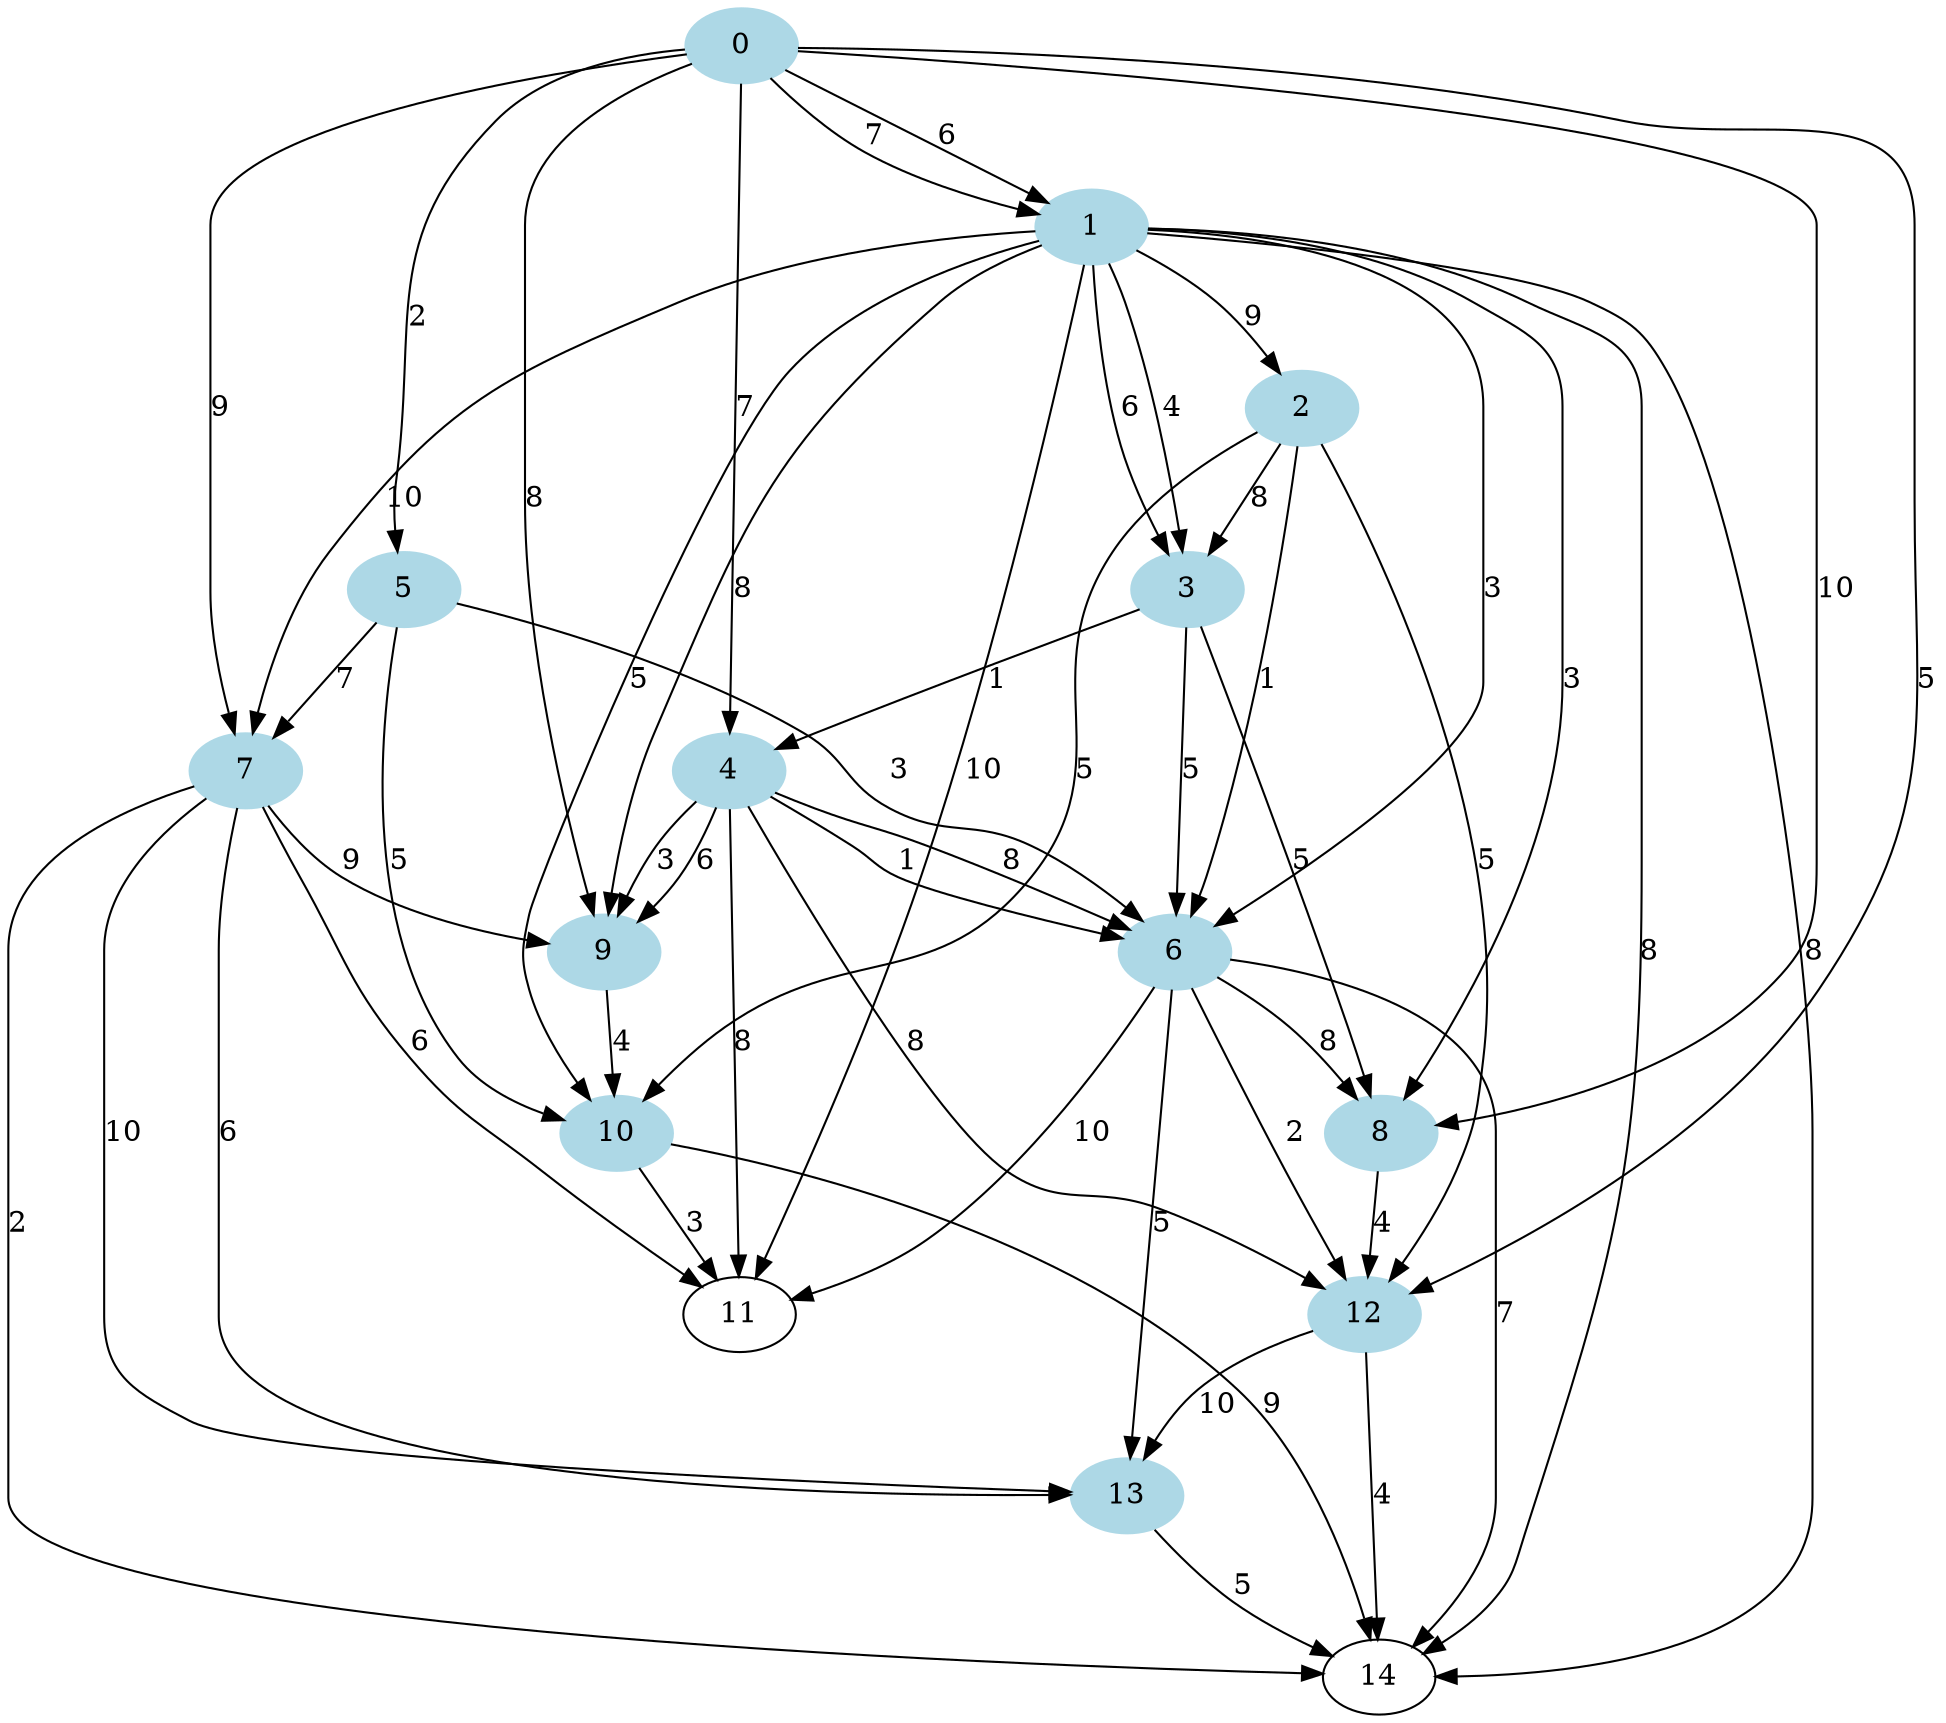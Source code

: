 digraph AmplifierPlacement {
  0 [style=filled, color=lightblue, label="0"];
  1 [style=filled, color=lightblue, label="1"];
  2 [style=filled, color=lightblue, label="2"];
  3 [style=filled, color=lightblue, label="3"];
  4 [style=filled, color=lightblue, label="4"];
  5 [style=filled, color=lightblue, label="5"];
  6 [style=filled, color=lightblue, label="6"];
  7 [style=filled, color=lightblue, label="7"];
  8 [style=filled, color=lightblue, label="8"];
  9 [style=filled, color=lightblue, label="9"];
  10 [style=filled, color=lightblue, label="10"];
  11 [label="11"];
  12 [style=filled, color=lightblue, label="12"];
  13 [style=filled, color=lightblue, label="13"];
  14 [label="14"];
  0 -> 1 [label="6"];
  0 -> 5 [label="2"];
  0 -> 1 [label="7"];
  0 -> 4 [label="7"];
  0 -> 7 [label="9"];
  0 -> 8 [label="10"];
  0 -> 9 [label="8"];
  0 -> 12 [label="5"];
  1 -> 2 [label="9"];
  1 -> 3 [label="6"];
  1 -> 8 [label="3"];
  1 -> 14 [label="8"];
  1 -> 3 [label="4"];
  1 -> 6 [label="3"];
  1 -> 7 [label="10"];
  1 -> 9 [label="8"];
  1 -> 10 [label="5"];
  1 -> 11 [label="10"];
  1 -> 14 [label="8"];
  2 -> 10 [label="5"];
  2 -> 3 [label="8"];
  2 -> 6 [label="1"];
  2 -> 12 [label="5"];
  3 -> 4 [label="1"];
  3 -> 6 [label="5"];
  3 -> 8 [label="5"];
  4 -> 6 [label="8"];
  4 -> 9 [label="6"];
  4 -> 12 [label="8"];
  4 -> 6 [label="1"];
  4 -> 9 [label="3"];
  4 -> 11 [label="8"];
  5 -> 7 [label="7"];
  5 -> 6 [label="3"];
  5 -> 10 [label="5"];
  6 -> 8 [label="8"];
  6 -> 11 [label="10"];
  6 -> 12 [label="2"];
  6 -> 13 [label="5"];
  6 -> 14 [label="7"];
  7 -> 13 [label="10"];
  7 -> 9 [label="9"];
  7 -> 11 [label="6"];
  7 -> 13 [label="6"];
  7 -> 14 [label="2"];
  8 -> 12 [label="4"];
  9 -> 10 [label="4"];
  10 -> 11 [label="3"];
  10 -> 14 [label="9"];
  12 -> 13 [label="10"];
  12 -> 14 [label="4"];
  13 -> 14 [label="5"];
}
